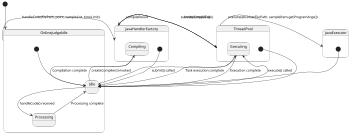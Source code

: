 @startuml
'https://plantuml.com/state-diagram

scale 350 width
[*] --> OnlineJudgeIdle

state OnlineJudgeIdle {
    [*] --> Idle
    Idle --> Processing : handleCode() received
    Processing --> Idle : Processing complete
}

state JavaHandlerFactory {
    [*] --> Idle
    Idle --> Compiling : createCompiler() invoked
    Compiling --> Idle : Compilation complete
}

state ThreadPool {
    [*] --> Idle
    Idle --> Executing : submit() called
    Executing --> Idle : Task execution complete
}

state JavaExecutor {
    [*] --> Idle
    Idle --> Executing : execute() called
    Executing --> Idle : Execution complete
}

OnlineJudgeIdle --> JavaHandlerFactory : handleCode(filePath, point, sampleList, timeLimit)
JavaHandlerFactory --> ThreadPool : createCompiler()
ThreadPool --> JavaHandlerFactory : compileResult
JavaHandlerFactory --> ThreadPool : submit(compileTask)
ThreadPool --> JavaExecutor : execute(absoluteFilePath, sampleItem.getProgramArgs())

@enduml